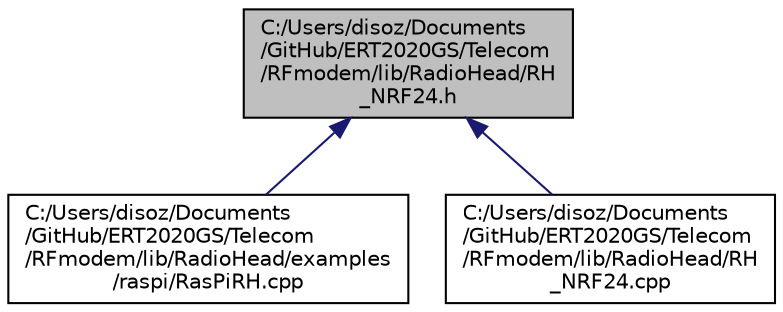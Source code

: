 digraph "C:/Users/disoz/Documents/GitHub/ERT2020GS/Telecom/RFmodem/lib/RadioHead/RH_NRF24.h"
{
 // LATEX_PDF_SIZE
  edge [fontname="Helvetica",fontsize="10",labelfontname="Helvetica",labelfontsize="10"];
  node [fontname="Helvetica",fontsize="10",shape=record];
  Node1 [label="C:/Users/disoz/Documents\l/GitHub/ERT2020GS/Telecom\l/RFmodem/lib/RadioHead/RH\l_NRF24.h",height=0.2,width=0.4,color="black", fillcolor="grey75", style="filled", fontcolor="black",tooltip=" "];
  Node1 -> Node2 [dir="back",color="midnightblue",fontsize="10",style="solid",fontname="Helvetica"];
  Node2 [label="C:/Users/disoz/Documents\l/GitHub/ERT2020GS/Telecom\l/RFmodem/lib/RadioHead/examples\l/raspi/RasPiRH.cpp",height=0.2,width=0.4,color="black", fillcolor="white", style="filled",URL="$_ras_pi_r_h_8cpp.html",tooltip=" "];
  Node1 -> Node3 [dir="back",color="midnightblue",fontsize="10",style="solid",fontname="Helvetica"];
  Node3 [label="C:/Users/disoz/Documents\l/GitHub/ERT2020GS/Telecom\l/RFmodem/lib/RadioHead/RH\l_NRF24.cpp",height=0.2,width=0.4,color="black", fillcolor="white", style="filled",URL="$_r_h___n_r_f24_8cpp.html",tooltip=" "];
}
